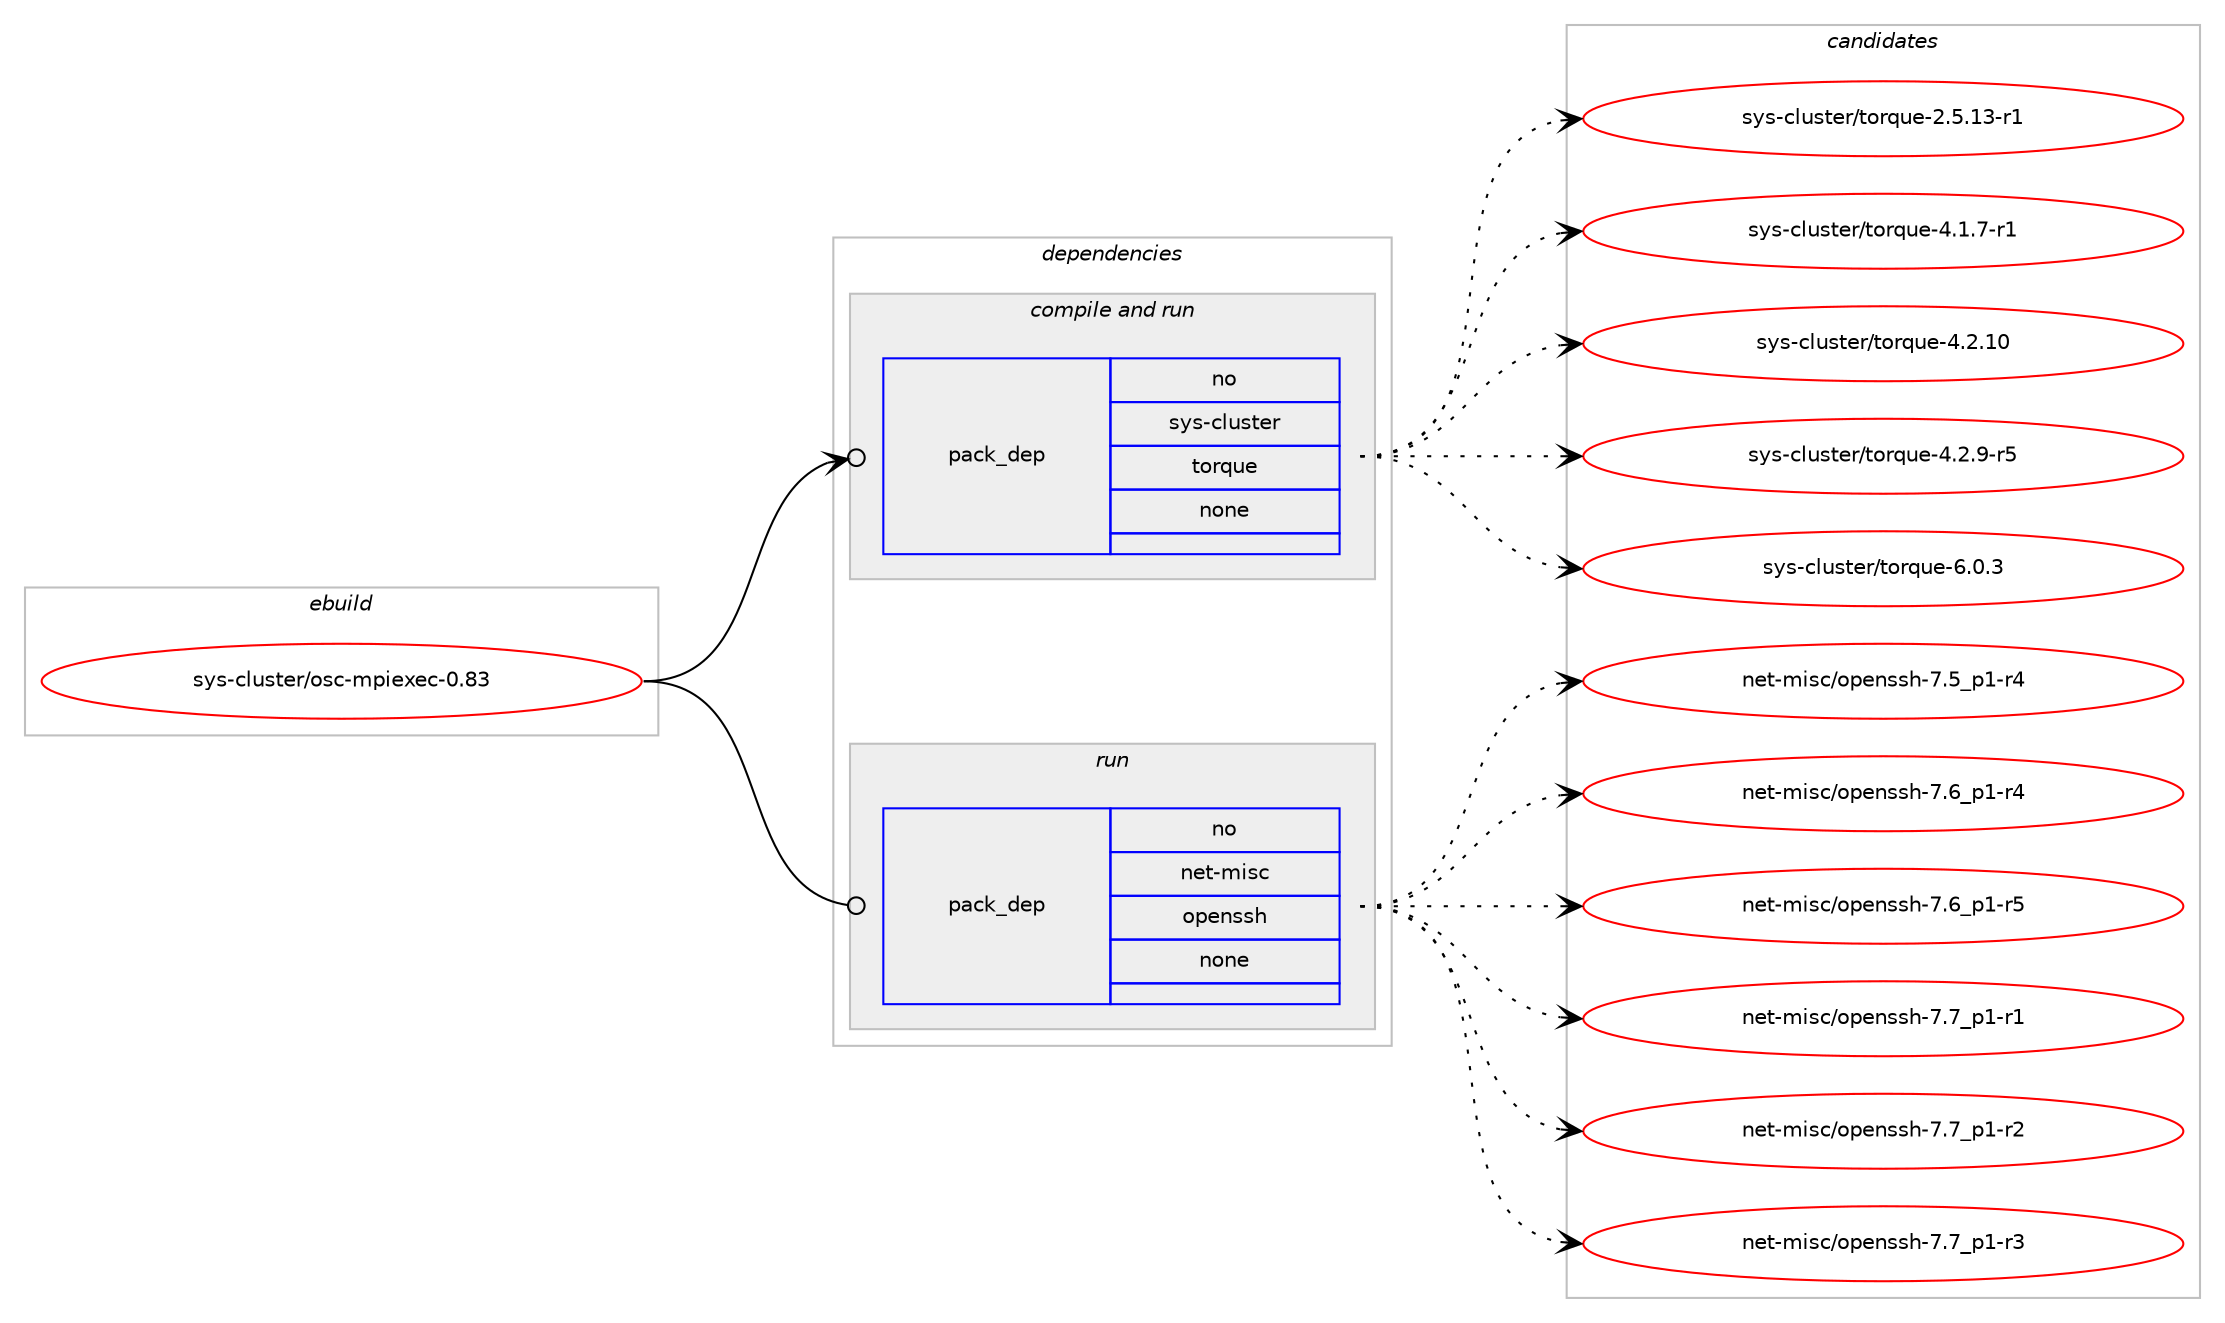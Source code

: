 digraph prolog {

# *************
# Graph options
# *************

newrank=true;
concentrate=true;
compound=true;
graph [rankdir=LR,fontname=Helvetica,fontsize=10,ranksep=1.5];#, ranksep=2.5, nodesep=0.2];
edge  [arrowhead=vee];
node  [fontname=Helvetica,fontsize=10];

# **********
# The ebuild
# **********

subgraph cluster_leftcol {
color=gray;
rank=same;
label=<<i>ebuild</i>>;
id [label="sys-cluster/osc-mpiexec-0.83", color=red, width=4, href="../sys-cluster/osc-mpiexec-0.83.svg"];
}

# ****************
# The dependencies
# ****************

subgraph cluster_midcol {
color=gray;
label=<<i>dependencies</i>>;
subgraph cluster_compile {
fillcolor="#eeeeee";
style=filled;
label=<<i>compile</i>>;
}
subgraph cluster_compileandrun {
fillcolor="#eeeeee";
style=filled;
label=<<i>compile and run</i>>;
subgraph pack6057 {
dependency6533 [label=<<TABLE BORDER="0" CELLBORDER="1" CELLSPACING="0" CELLPADDING="4" WIDTH="220"><TR><TD ROWSPAN="6" CELLPADDING="30">pack_dep</TD></TR><TR><TD WIDTH="110">no</TD></TR><TR><TD>sys-cluster</TD></TR><TR><TD>torque</TD></TR><TR><TD>none</TD></TR><TR><TD></TD></TR></TABLE>>, shape=none, color=blue];
}
id:e -> dependency6533:w [weight=20,style="solid",arrowhead="odotvee"];
}
subgraph cluster_run {
fillcolor="#eeeeee";
style=filled;
label=<<i>run</i>>;
subgraph pack6058 {
dependency6534 [label=<<TABLE BORDER="0" CELLBORDER="1" CELLSPACING="0" CELLPADDING="4" WIDTH="220"><TR><TD ROWSPAN="6" CELLPADDING="30">pack_dep</TD></TR><TR><TD WIDTH="110">no</TD></TR><TR><TD>net-misc</TD></TR><TR><TD>openssh</TD></TR><TR><TD>none</TD></TR><TR><TD></TD></TR></TABLE>>, shape=none, color=blue];
}
id:e -> dependency6534:w [weight=20,style="solid",arrowhead="odot"];
}
}

# **************
# The candidates
# **************

subgraph cluster_choices {
rank=same;
color=gray;
label=<<i>candidates</i>>;

subgraph choice6057 {
color=black;
nodesep=1;
choice115121115459910811711511610111447116111114113117101455046534649514511449 [label="sys-cluster/torque-2.5.13-r1", color=red, width=4,href="../sys-cluster/torque-2.5.13-r1.svg"];
choice1151211154599108117115116101114471161111141131171014552464946554511449 [label="sys-cluster/torque-4.1.7-r1", color=red, width=4,href="../sys-cluster/torque-4.1.7-r1.svg"];
choice11512111545991081171151161011144711611111411311710145524650464948 [label="sys-cluster/torque-4.2.10", color=red, width=4,href="../sys-cluster/torque-4.2.10.svg"];
choice1151211154599108117115116101114471161111141131171014552465046574511453 [label="sys-cluster/torque-4.2.9-r5", color=red, width=4,href="../sys-cluster/torque-4.2.9-r5.svg"];
choice115121115459910811711511610111447116111114113117101455446484651 [label="sys-cluster/torque-6.0.3", color=red, width=4,href="../sys-cluster/torque-6.0.3.svg"];
dependency6533:e -> choice115121115459910811711511610111447116111114113117101455046534649514511449:w [style=dotted,weight="100"];
dependency6533:e -> choice1151211154599108117115116101114471161111141131171014552464946554511449:w [style=dotted,weight="100"];
dependency6533:e -> choice11512111545991081171151161011144711611111411311710145524650464948:w [style=dotted,weight="100"];
dependency6533:e -> choice1151211154599108117115116101114471161111141131171014552465046574511453:w [style=dotted,weight="100"];
dependency6533:e -> choice115121115459910811711511610111447116111114113117101455446484651:w [style=dotted,weight="100"];
}
subgraph choice6058 {
color=black;
nodesep=1;
choice1101011164510910511599471111121011101151151044555465395112494511452 [label="net-misc/openssh-7.5_p1-r4", color=red, width=4,href="../net-misc/openssh-7.5_p1-r4.svg"];
choice1101011164510910511599471111121011101151151044555465495112494511452 [label="net-misc/openssh-7.6_p1-r4", color=red, width=4,href="../net-misc/openssh-7.6_p1-r4.svg"];
choice1101011164510910511599471111121011101151151044555465495112494511453 [label="net-misc/openssh-7.6_p1-r5", color=red, width=4,href="../net-misc/openssh-7.6_p1-r5.svg"];
choice1101011164510910511599471111121011101151151044555465595112494511449 [label="net-misc/openssh-7.7_p1-r1", color=red, width=4,href="../net-misc/openssh-7.7_p1-r1.svg"];
choice1101011164510910511599471111121011101151151044555465595112494511450 [label="net-misc/openssh-7.7_p1-r2", color=red, width=4,href="../net-misc/openssh-7.7_p1-r2.svg"];
choice1101011164510910511599471111121011101151151044555465595112494511451 [label="net-misc/openssh-7.7_p1-r3", color=red, width=4,href="../net-misc/openssh-7.7_p1-r3.svg"];
dependency6534:e -> choice1101011164510910511599471111121011101151151044555465395112494511452:w [style=dotted,weight="100"];
dependency6534:e -> choice1101011164510910511599471111121011101151151044555465495112494511452:w [style=dotted,weight="100"];
dependency6534:e -> choice1101011164510910511599471111121011101151151044555465495112494511453:w [style=dotted,weight="100"];
dependency6534:e -> choice1101011164510910511599471111121011101151151044555465595112494511449:w [style=dotted,weight="100"];
dependency6534:e -> choice1101011164510910511599471111121011101151151044555465595112494511450:w [style=dotted,weight="100"];
dependency6534:e -> choice1101011164510910511599471111121011101151151044555465595112494511451:w [style=dotted,weight="100"];
}
}

}
